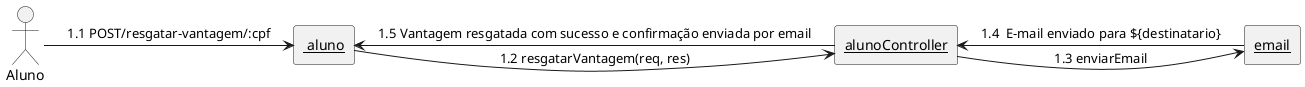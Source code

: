 @startuml
skinparam linestyle ortho
Actor "Aluno" as aluno
rectangle "<u> aluno" as routes
rectangle "<u>alunoController" as controller
rectangle "<u>email" as middleware

aluno -right-> routes: 1.1 POST/resgatar-vantagem/:cpf 
routes -right-> controller: 1.2 resgatarVantagem(req, res) 
controller -right-> middleware: 1.3 enviarEmail   
middleware -left-> controller: 1.4  E-mail enviado para ${destinatario}
controller -left-> routes:  1.5 Vantagem resgatada com sucesso e confirmação enviada por email
@enduml
